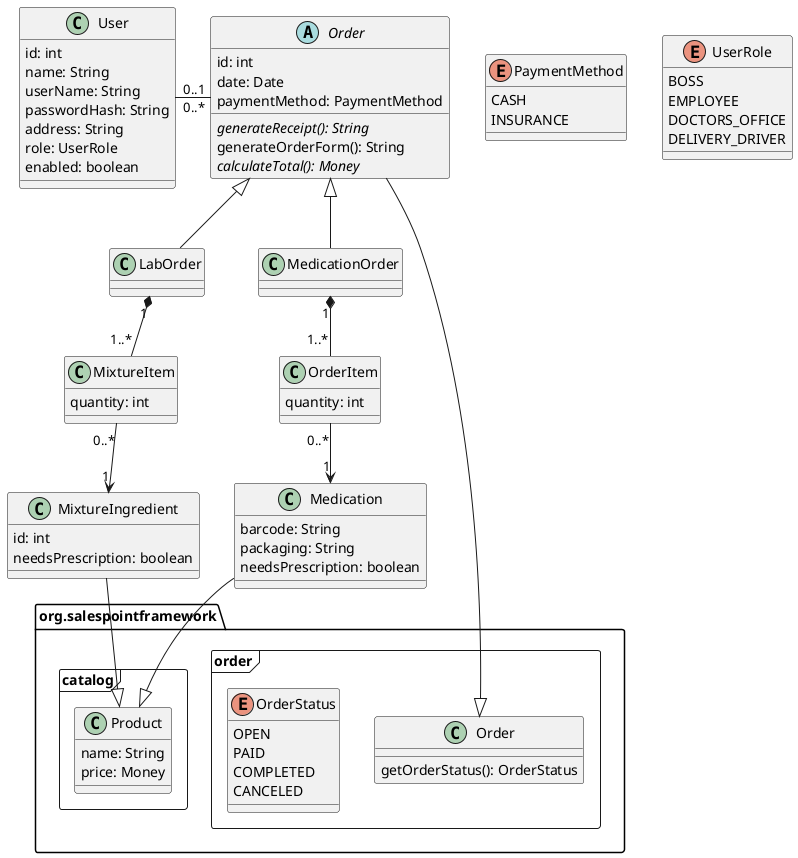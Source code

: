 @startuml Class Diagram
abstract class Order {
  id: int
  date: Date
  paymentMethod: PaymentMethod

  {abstract} generateReceipt(): String
  generateOrderForm(): String
  {abstract} calculateTotal(): Money
}

class LabOrder extends Order {}
class MedicationOrder extends Order {}

enum PaymentMethod {
  CASH
  INSURANCE
}

class OrderItem {
  quantity: int
}

class Medication {
  barcode: String
  packaging: String
  needsPrescription: boolean
}

MedicationOrder "1" *-- "1..*" OrderItem
OrderItem "0..*" --> "1" Medication

class MixtureItem {
  quantity: int
}

class MixtureIngredient {
  id: int
  needsPrescription: boolean
}
LabOrder "1" *-- "1..*" MixtureItem
MixtureItem "0..*" --> "1" MixtureIngredient

class User {
  id: int
  name: String
  userName: String
  passwordHash: String
  address: String
  role: UserRole
  enabled: boolean
}

enum UserRole {
  BOSS
  EMPLOYEE
  DOCTORS_OFFICE
  DELIVERY_DRIVER
}

User "0..1" - "0..*" Order

set separator ::
package "org.salespointframework::catalog" <<Frame>> {
  class Product {
    name: String
    price: Money
  }
}
package "org.salespointframework::order" <<Frame>> {
  class Order {
    getOrderStatus(): OrderStatus
  }

  enum OrderStatus {
    OPEN
    PAID
    COMPLETED
    CANCELED
  }
}

Medication --|> Product
MixtureIngredient --|> Product
Order --|> org.salespointframework::order::Order
@enduml
